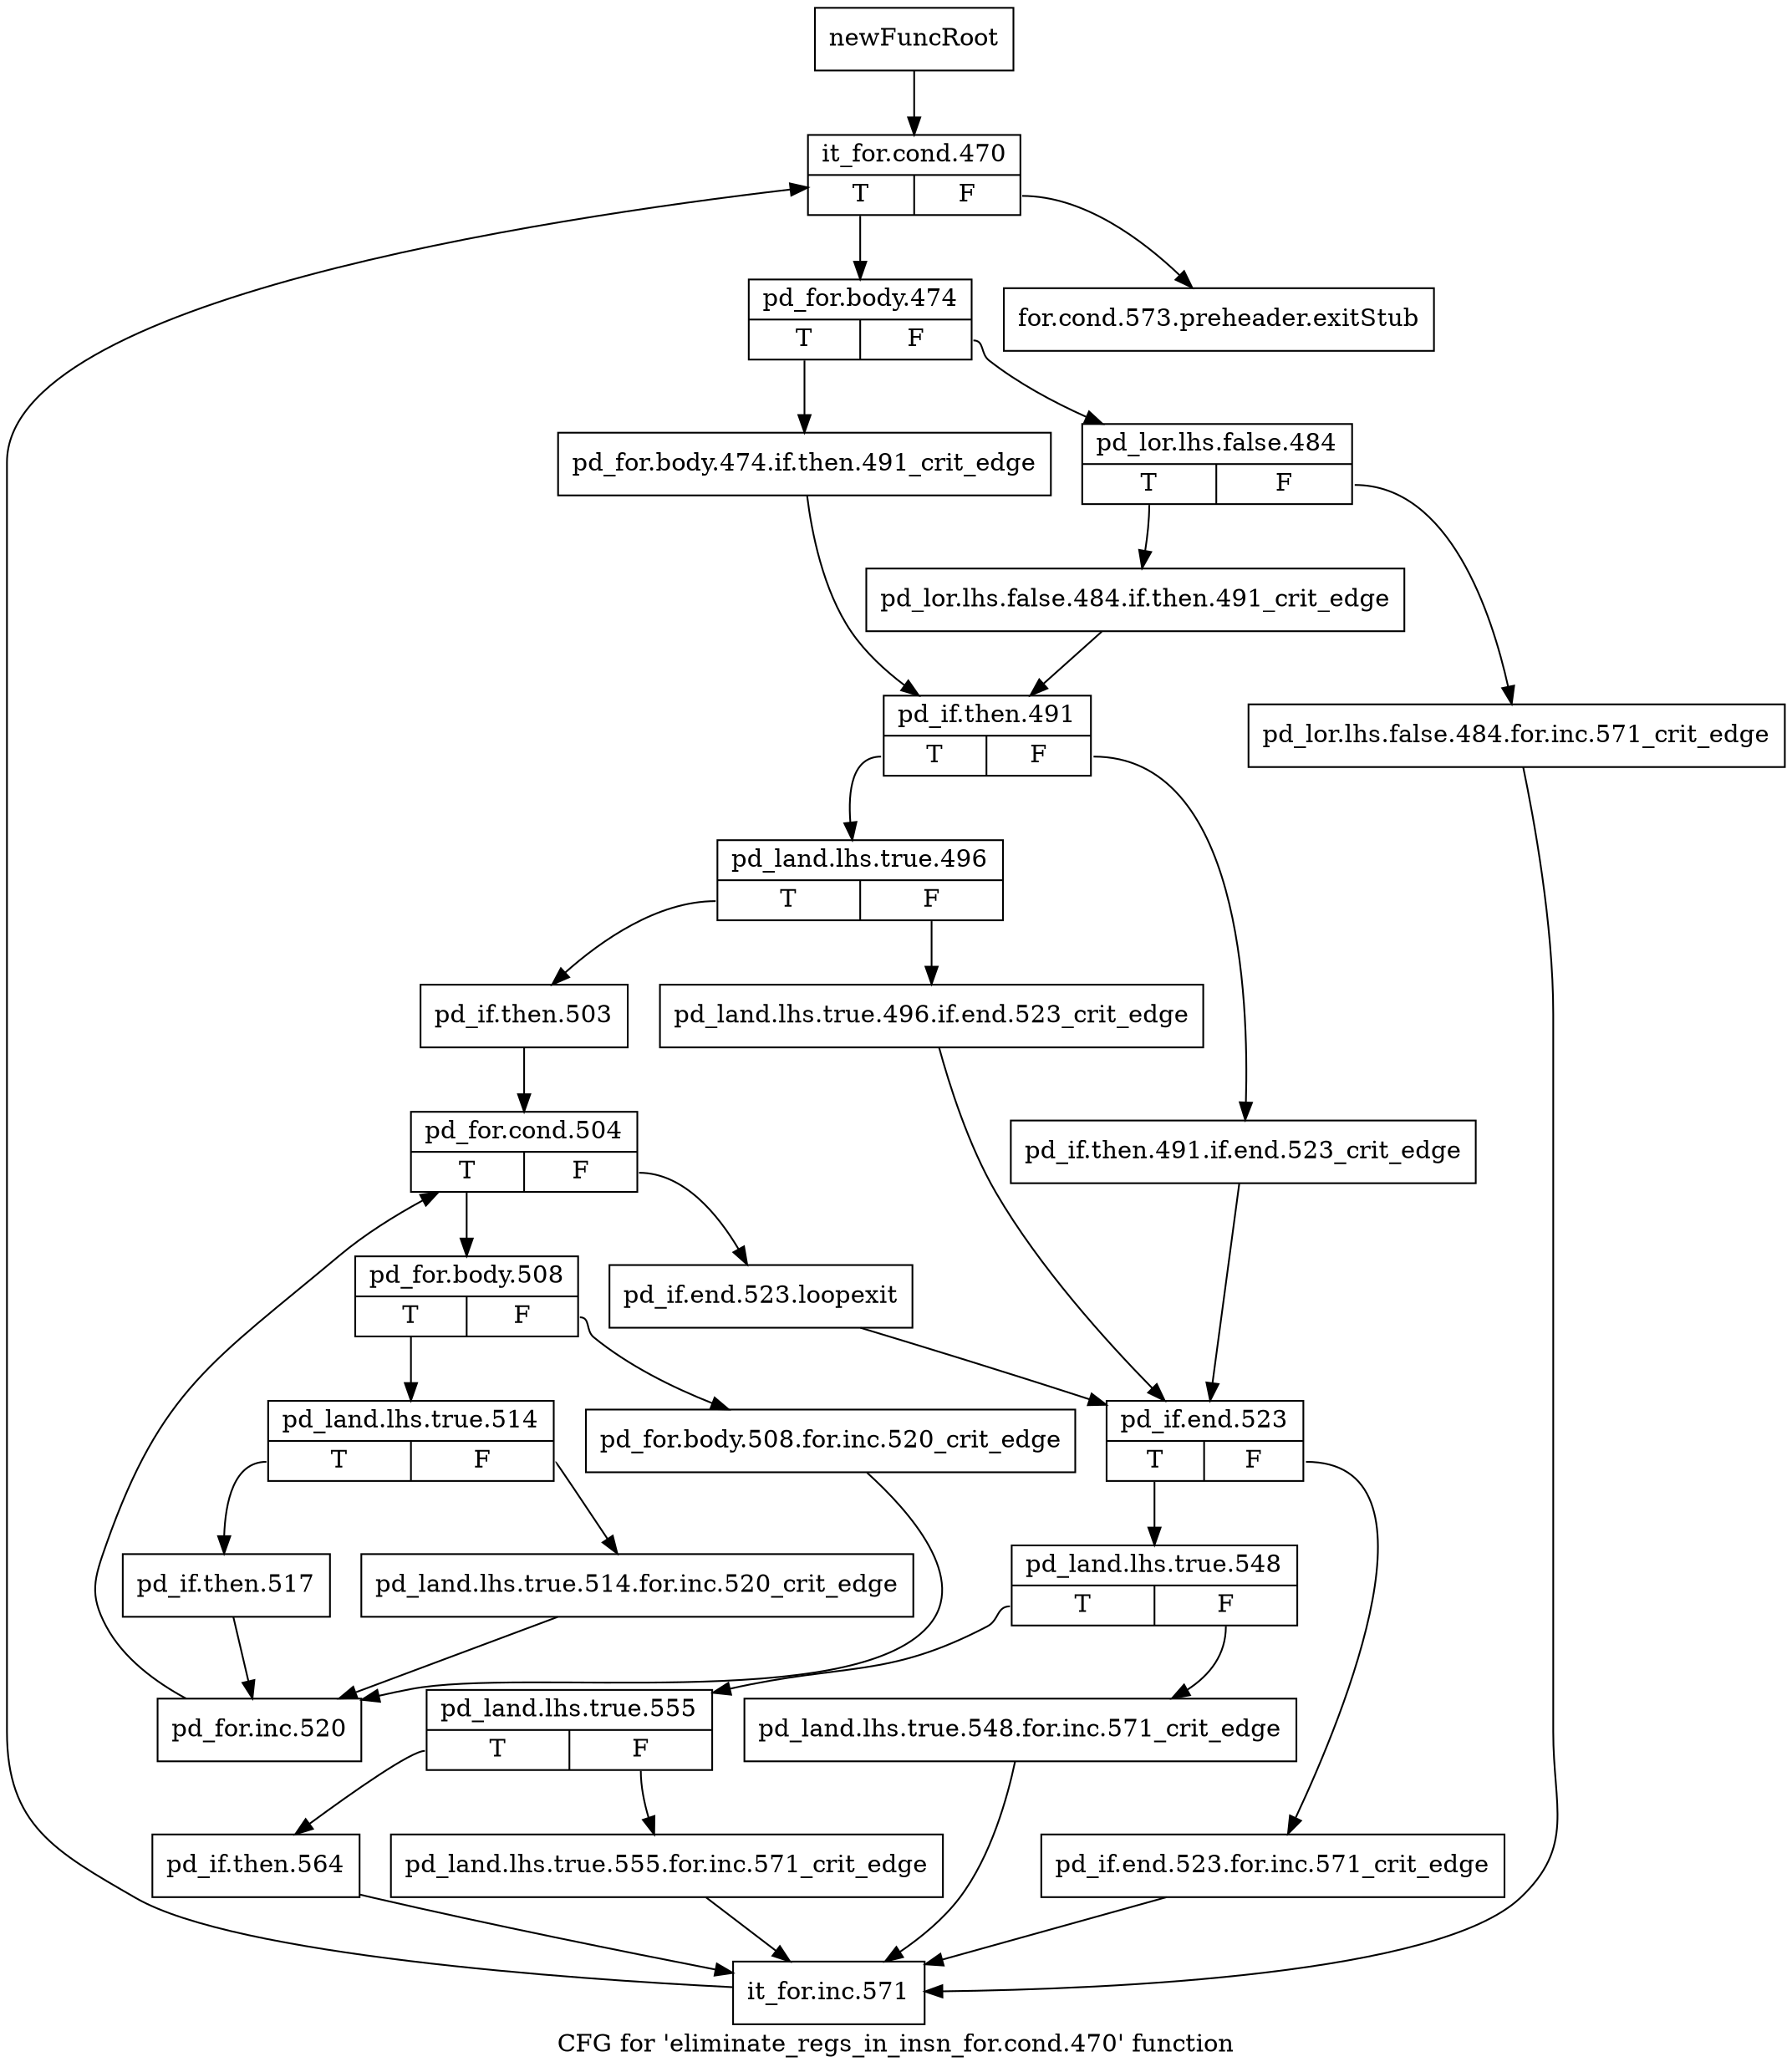 digraph "CFG for 'eliminate_regs_in_insn_for.cond.470' function" {
	label="CFG for 'eliminate_regs_in_insn_for.cond.470' function";

	Node0xbea32a0 [shape=record,label="{newFuncRoot}"];
	Node0xbea32a0 -> Node0xbea3340;
	Node0xbea32f0 [shape=record,label="{for.cond.573.preheader.exitStub}"];
	Node0xbea3340 [shape=record,label="{it_for.cond.470|{<s0>T|<s1>F}}"];
	Node0xbea3340:s0 -> Node0xbea3390;
	Node0xbea3340:s1 -> Node0xbea32f0;
	Node0xbea3390 [shape=record,label="{pd_for.body.474|{<s0>T|<s1>F}}"];
	Node0xbea3390:s0 -> Node0xbea34d0;
	Node0xbea3390:s1 -> Node0xbea33e0;
	Node0xbea33e0 [shape=record,label="{pd_lor.lhs.false.484|{<s0>T|<s1>F}}"];
	Node0xbea33e0:s0 -> Node0xbea3480;
	Node0xbea33e0:s1 -> Node0xbea3430;
	Node0xbea3430 [shape=record,label="{pd_lor.lhs.false.484.for.inc.571_crit_edge}"];
	Node0xbea3430 -> Node0xbea3980;
	Node0xbea3480 [shape=record,label="{pd_lor.lhs.false.484.if.then.491_crit_edge}"];
	Node0xbea3480 -> Node0xbea3520;
	Node0xbea34d0 [shape=record,label="{pd_for.body.474.if.then.491_crit_edge}"];
	Node0xbea34d0 -> Node0xbea3520;
	Node0xbea3520 [shape=record,label="{pd_if.then.491|{<s0>T|<s1>F}}"];
	Node0xbea3520:s0 -> Node0xbea35c0;
	Node0xbea3520:s1 -> Node0xbea3570;
	Node0xbea3570 [shape=record,label="{pd_if.then.491.if.end.523_crit_edge}"];
	Node0xbea3570 -> Node0xbea3750;
	Node0xbea35c0 [shape=record,label="{pd_land.lhs.true.496|{<s0>T|<s1>F}}"];
	Node0xbea35c0:s0 -> Node0xbea3660;
	Node0xbea35c0:s1 -> Node0xbea3610;
	Node0xbea3610 [shape=record,label="{pd_land.lhs.true.496.if.end.523_crit_edge}"];
	Node0xbea3610 -> Node0xbea3750;
	Node0xbea3660 [shape=record,label="{pd_if.then.503}"];
	Node0xbea3660 -> Node0xbea36b0;
	Node0xbea36b0 [shape=record,label="{pd_for.cond.504|{<s0>T|<s1>F}}"];
	Node0xbea36b0:s0 -> Node0xbea39d0;
	Node0xbea36b0:s1 -> Node0xbea3700;
	Node0xbea3700 [shape=record,label="{pd_if.end.523.loopexit}"];
	Node0xbea3700 -> Node0xbea3750;
	Node0xbea3750 [shape=record,label="{pd_if.end.523|{<s0>T|<s1>F}}"];
	Node0xbea3750:s0 -> Node0xbea37f0;
	Node0xbea3750:s1 -> Node0xbea37a0;
	Node0xbea37a0 [shape=record,label="{pd_if.end.523.for.inc.571_crit_edge}"];
	Node0xbea37a0 -> Node0xbea3980;
	Node0xbea37f0 [shape=record,label="{pd_land.lhs.true.548|{<s0>T|<s1>F}}"];
	Node0xbea37f0:s0 -> Node0xbea3890;
	Node0xbea37f0:s1 -> Node0xbea3840;
	Node0xbea3840 [shape=record,label="{pd_land.lhs.true.548.for.inc.571_crit_edge}"];
	Node0xbea3840 -> Node0xbea3980;
	Node0xbea3890 [shape=record,label="{pd_land.lhs.true.555|{<s0>T|<s1>F}}"];
	Node0xbea3890:s0 -> Node0xbea3930;
	Node0xbea3890:s1 -> Node0xbea38e0;
	Node0xbea38e0 [shape=record,label="{pd_land.lhs.true.555.for.inc.571_crit_edge}"];
	Node0xbea38e0 -> Node0xbea3980;
	Node0xbea3930 [shape=record,label="{pd_if.then.564}"];
	Node0xbea3930 -> Node0xbea3980;
	Node0xbea3980 [shape=record,label="{it_for.inc.571}"];
	Node0xbea3980 -> Node0xbea3340;
	Node0xbea39d0 [shape=record,label="{pd_for.body.508|{<s0>T|<s1>F}}"];
	Node0xbea39d0:s0 -> Node0xbea3a70;
	Node0xbea39d0:s1 -> Node0xbea3a20;
	Node0xbea3a20 [shape=record,label="{pd_for.body.508.for.inc.520_crit_edge}"];
	Node0xbea3a20 -> Node0xbea3b60;
	Node0xbea3a70 [shape=record,label="{pd_land.lhs.true.514|{<s0>T|<s1>F}}"];
	Node0xbea3a70:s0 -> Node0xbea3b10;
	Node0xbea3a70:s1 -> Node0xbea3ac0;
	Node0xbea3ac0 [shape=record,label="{pd_land.lhs.true.514.for.inc.520_crit_edge}"];
	Node0xbea3ac0 -> Node0xbea3b60;
	Node0xbea3b10 [shape=record,label="{pd_if.then.517}"];
	Node0xbea3b10 -> Node0xbea3b60;
	Node0xbea3b60 [shape=record,label="{pd_for.inc.520}"];
	Node0xbea3b60 -> Node0xbea36b0;
}
